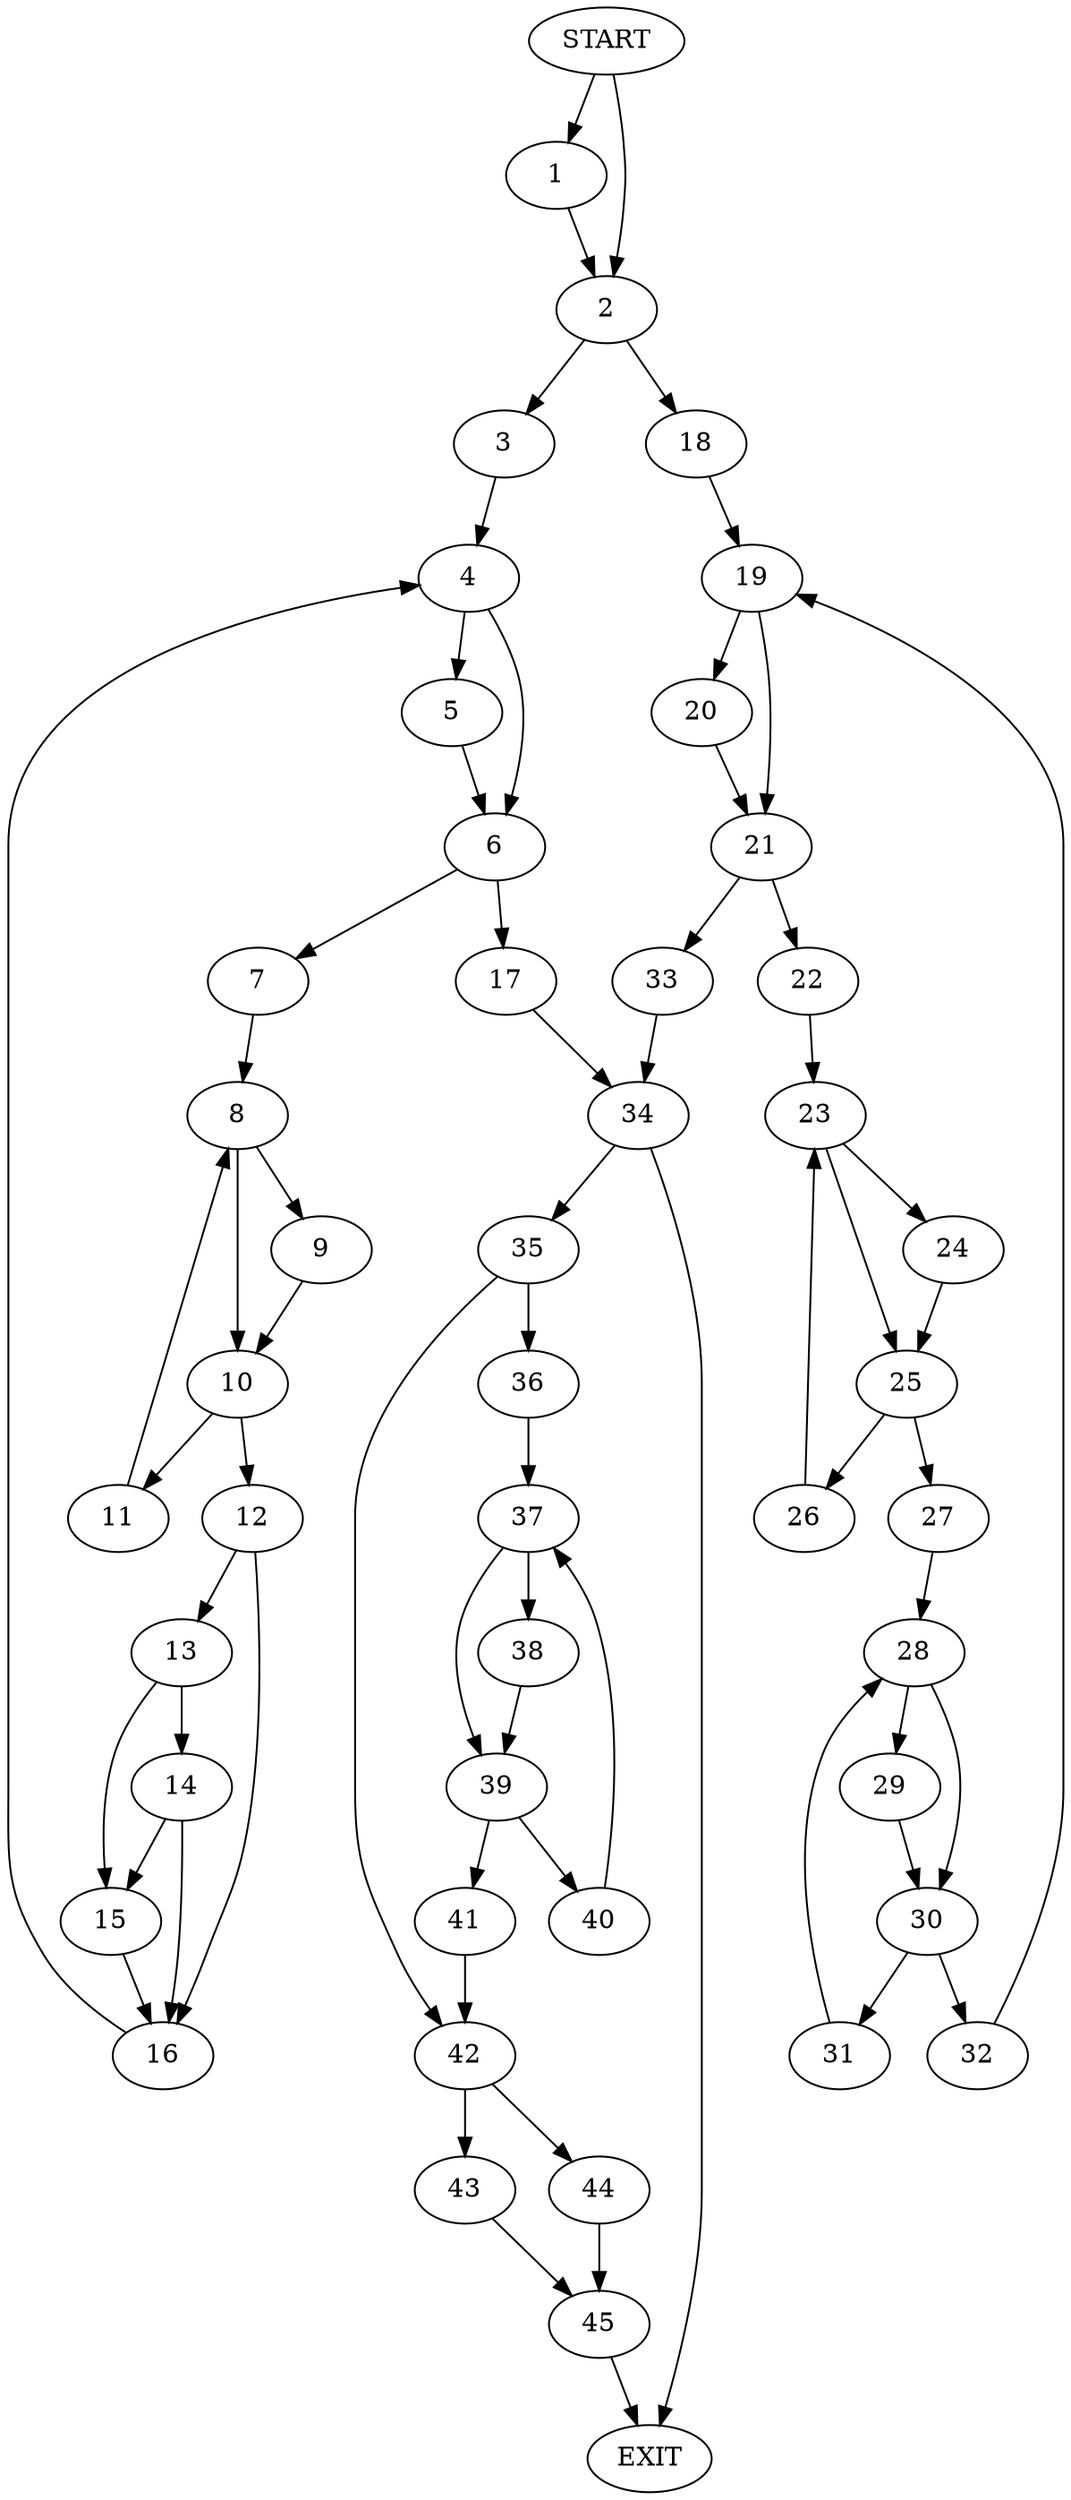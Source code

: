 digraph { 
0 [label="START"];
1;
2;
3;
4;
5;
6;
7;
8;
9;
10;
11;
12;
13;
14;
15;
16;
17;
18;
19;
20;
21;
22;
23;
24;
25;
26;
27;
28;
29;
30;
31;
32;
33;
34;
35;
36;
37;
38;
39;
40;
41;
42;
43;
44;
45;
46[label="EXIT"];
0 -> 1;
0 -> 2;
1 -> 2;
2 -> 3;
2 -> 18;
3 -> 4;
4 -> 5;
4 -> 6;
5 -> 6;
6 -> 7;
6 -> 17;
7 -> 8;
8 -> 9;
8 -> 10;
9 -> 10;
10 -> 11;
10 -> 12;
11 -> 8;
12 -> 13;
12 -> 16;
13 -> 15;
13 -> 14;
14 -> 15;
14 -> 16;
15 -> 16;
16 -> 4;
17 -> 34;
18 -> 19;
19 -> 20;
19 -> 21;
20 -> 21;
21 -> 22;
21 -> 33;
22 -> 23;
23 -> 24;
23 -> 25;
24 -> 25;
25 -> 26;
25 -> 27;
26 -> 23;
27 -> 28;
28 -> 29;
28 -> 30;
29 -> 30;
30 -> 31;
30 -> 32;
31 -> 28;
32 -> 19;
33 -> 34;
34 -> 35;
34 -> 46;
35 -> 36;
35 -> 42;
36 -> 37;
37 -> 38;
37 -> 39;
38 -> 39;
39 -> 40;
39 -> 41;
40 -> 37;
41 -> 42;
42 -> 43;
42 -> 44;
43 -> 45;
44 -> 45;
45 -> 46;
}